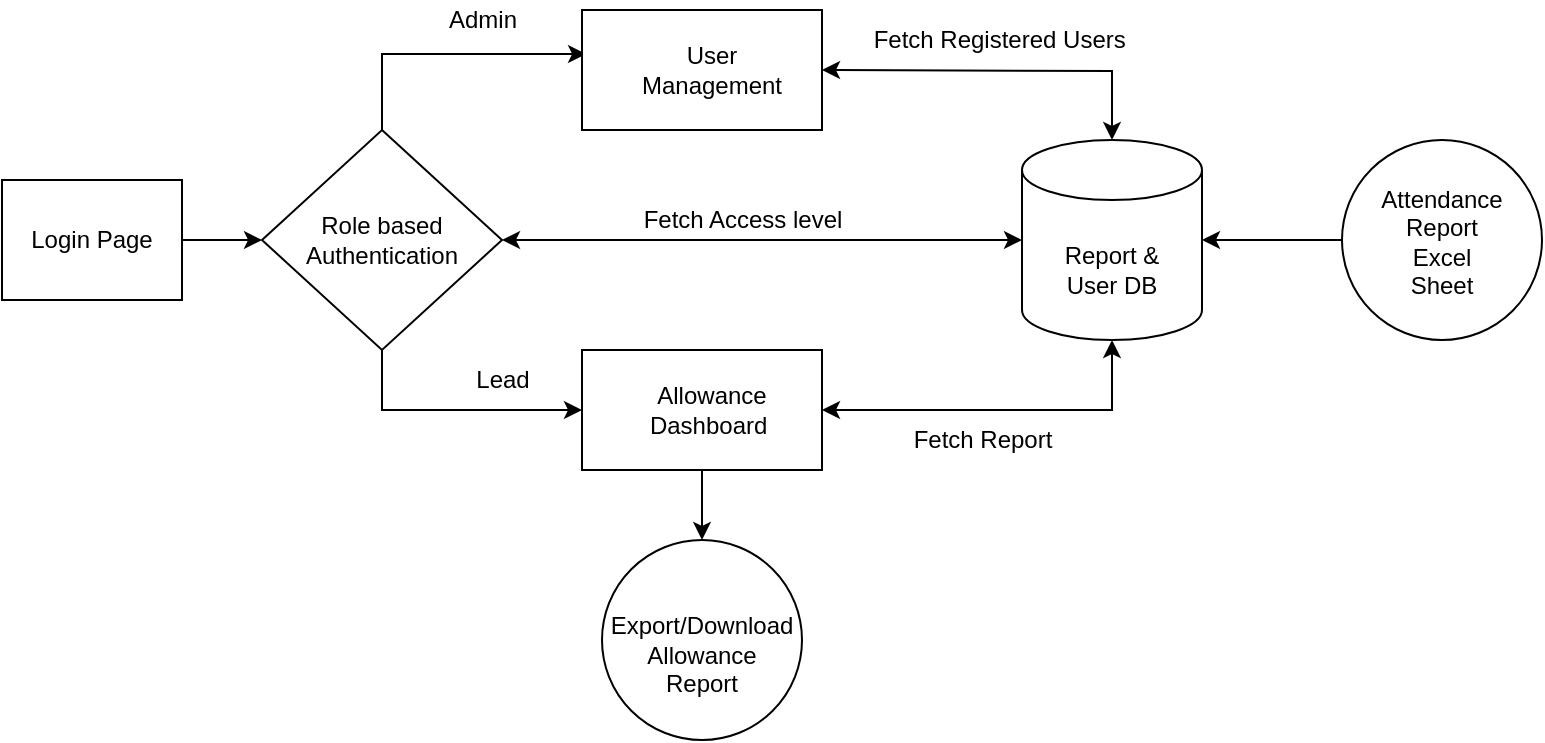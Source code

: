 <mxfile version="16.4.3" type="github">
  <diagram id="xnnhH7ihNPHG_zdihqJI" name="Page-1">
    <mxGraphModel dx="868" dy="450" grid="1" gridSize="10" guides="1" tooltips="1" connect="1" arrows="1" fold="1" page="1" pageScale="1" pageWidth="850" pageHeight="1100" math="0" shadow="0">
      <root>
        <mxCell id="0" />
        <mxCell id="1" parent="0" />
        <mxCell id="rzNtCp98UngA0Fu8ecL7-3" style="edgeStyle=orthogonalEdgeStyle;rounded=0;orthogonalLoop=1;jettySize=auto;html=1;" edge="1" parent="1" source="rzNtCp98UngA0Fu8ecL7-1" target="rzNtCp98UngA0Fu8ecL7-4">
          <mxGeometry relative="1" as="geometry">
            <mxPoint x="190" y="200" as="targetPoint" />
          </mxGeometry>
        </mxCell>
        <mxCell id="rzNtCp98UngA0Fu8ecL7-1" value="" style="rounded=0;whiteSpace=wrap;html=1;" vertex="1" parent="1">
          <mxGeometry x="30" y="170" width="90" height="60" as="geometry" />
        </mxCell>
        <mxCell id="rzNtCp98UngA0Fu8ecL7-2" value="Login Page" style="text;html=1;strokeColor=none;fillColor=none;align=center;verticalAlign=middle;whiteSpace=wrap;rounded=0;" vertex="1" parent="1">
          <mxGeometry x="40" y="182.5" width="70" height="35" as="geometry" />
        </mxCell>
        <mxCell id="rzNtCp98UngA0Fu8ecL7-11" style="edgeStyle=orthogonalEdgeStyle;rounded=0;orthogonalLoop=1;jettySize=auto;html=1;" edge="1" parent="1" source="rzNtCp98UngA0Fu8ecL7-4" target="rzNtCp98UngA0Fu8ecL7-9">
          <mxGeometry relative="1" as="geometry">
            <Array as="points">
              <mxPoint x="220" y="285" />
            </Array>
          </mxGeometry>
        </mxCell>
        <mxCell id="rzNtCp98UngA0Fu8ecL7-12" style="edgeStyle=orthogonalEdgeStyle;rounded=0;orthogonalLoop=1;jettySize=auto;html=1;exitX=0.5;exitY=0;exitDx=0;exitDy=0;entryX=0.017;entryY=0.367;entryDx=0;entryDy=0;entryPerimeter=0;" edge="1" parent="1" source="rzNtCp98UngA0Fu8ecL7-4" target="rzNtCp98UngA0Fu8ecL7-7">
          <mxGeometry relative="1" as="geometry" />
        </mxCell>
        <mxCell id="rzNtCp98UngA0Fu8ecL7-30" style="edgeStyle=orthogonalEdgeStyle;rounded=0;orthogonalLoop=1;jettySize=auto;html=1;entryX=0;entryY=0.5;entryDx=0;entryDy=0;entryPerimeter=0;startArrow=classic;startFill=1;" edge="1" parent="1" source="rzNtCp98UngA0Fu8ecL7-4" target="rzNtCp98UngA0Fu8ecL7-13">
          <mxGeometry relative="1" as="geometry" />
        </mxCell>
        <mxCell id="rzNtCp98UngA0Fu8ecL7-4" value="" style="rhombus;whiteSpace=wrap;html=1;" vertex="1" parent="1">
          <mxGeometry x="160" y="145" width="120" height="110" as="geometry" />
        </mxCell>
        <mxCell id="rzNtCp98UngA0Fu8ecL7-5" value="Role based Authentication" style="text;html=1;strokeColor=none;fillColor=none;align=center;verticalAlign=middle;whiteSpace=wrap;rounded=0;" vertex="1" parent="1">
          <mxGeometry x="190" y="185" width="60" height="30" as="geometry" />
        </mxCell>
        <mxCell id="rzNtCp98UngA0Fu8ecL7-7" value="" style="rounded=0;whiteSpace=wrap;html=1;" vertex="1" parent="1">
          <mxGeometry x="320" y="85" width="120" height="60" as="geometry" />
        </mxCell>
        <mxCell id="rzNtCp98UngA0Fu8ecL7-15" style="edgeStyle=orthogonalEdgeStyle;rounded=0;orthogonalLoop=1;jettySize=auto;html=1;startArrow=classic;startFill=1;" edge="1" parent="1" target="rzNtCp98UngA0Fu8ecL7-13">
          <mxGeometry relative="1" as="geometry">
            <mxPoint x="440" y="115" as="sourcePoint" />
          </mxGeometry>
        </mxCell>
        <mxCell id="rzNtCp98UngA0Fu8ecL7-8" value="User Management" style="text;html=1;strokeColor=none;fillColor=none;align=center;verticalAlign=middle;whiteSpace=wrap;rounded=0;" vertex="1" parent="1">
          <mxGeometry x="345" y="95" width="80" height="40" as="geometry" />
        </mxCell>
        <mxCell id="rzNtCp98UngA0Fu8ecL7-27" style="edgeStyle=orthogonalEdgeStyle;rounded=0;orthogonalLoop=1;jettySize=auto;html=1;entryX=0.5;entryY=0;entryDx=0;entryDy=0;" edge="1" parent="1" source="rzNtCp98UngA0Fu8ecL7-9" target="rzNtCp98UngA0Fu8ecL7-20">
          <mxGeometry relative="1" as="geometry" />
        </mxCell>
        <mxCell id="rzNtCp98UngA0Fu8ecL7-9" value="" style="rounded=0;whiteSpace=wrap;html=1;" vertex="1" parent="1">
          <mxGeometry x="320" y="255" width="120" height="60" as="geometry" />
        </mxCell>
        <mxCell id="rzNtCp98UngA0Fu8ecL7-10" value="Allowance Dashboard&amp;nbsp;" style="text;html=1;strokeColor=none;fillColor=none;align=center;verticalAlign=middle;whiteSpace=wrap;rounded=0;" vertex="1" parent="1">
          <mxGeometry x="350" y="270" width="70" height="30" as="geometry" />
        </mxCell>
        <mxCell id="rzNtCp98UngA0Fu8ecL7-16" style="edgeStyle=orthogonalEdgeStyle;rounded=0;orthogonalLoop=1;jettySize=auto;html=1;entryX=1;entryY=0.5;entryDx=0;entryDy=0;exitX=0.5;exitY=1;exitDx=0;exitDy=0;exitPerimeter=0;startArrow=classic;startFill=1;" edge="1" parent="1" source="rzNtCp98UngA0Fu8ecL7-13" target="rzNtCp98UngA0Fu8ecL7-9">
          <mxGeometry relative="1" as="geometry">
            <mxPoint x="500" y="250" as="targetPoint" />
            <Array as="points">
              <mxPoint x="585" y="285" />
            </Array>
          </mxGeometry>
        </mxCell>
        <mxCell id="rzNtCp98UngA0Fu8ecL7-13" value="" style="shape=cylinder3;whiteSpace=wrap;html=1;boundedLbl=1;backgroundOutline=1;size=15;" vertex="1" parent="1">
          <mxGeometry x="540" y="150" width="90" height="100" as="geometry" />
        </mxCell>
        <mxCell id="rzNtCp98UngA0Fu8ecL7-14" value="Report &amp;amp; User DB" style="text;html=1;strokeColor=none;fillColor=none;align=center;verticalAlign=middle;whiteSpace=wrap;rounded=0;" vertex="1" parent="1">
          <mxGeometry x="555" y="200" width="60" height="30" as="geometry" />
        </mxCell>
        <mxCell id="rzNtCp98UngA0Fu8ecL7-19" style="edgeStyle=orthogonalEdgeStyle;rounded=0;orthogonalLoop=1;jettySize=auto;html=1;entryX=1;entryY=0.5;entryDx=0;entryDy=0;entryPerimeter=0;" edge="1" parent="1" source="rzNtCp98UngA0Fu8ecL7-17" target="rzNtCp98UngA0Fu8ecL7-13">
          <mxGeometry relative="1" as="geometry" />
        </mxCell>
        <mxCell id="rzNtCp98UngA0Fu8ecL7-17" value="" style="ellipse;whiteSpace=wrap;html=1;aspect=fixed;" vertex="1" parent="1">
          <mxGeometry x="700" y="150" width="100" height="100" as="geometry" />
        </mxCell>
        <mxCell id="rzNtCp98UngA0Fu8ecL7-18" value="Attendance Report Excel Sheet" style="text;html=1;strokeColor=none;fillColor=none;align=center;verticalAlign=middle;whiteSpace=wrap;rounded=0;" vertex="1" parent="1">
          <mxGeometry x="720" y="170" width="60" height="62.5" as="geometry" />
        </mxCell>
        <mxCell id="rzNtCp98UngA0Fu8ecL7-20" value="" style="ellipse;whiteSpace=wrap;html=1;aspect=fixed;" vertex="1" parent="1">
          <mxGeometry x="330" y="350" width="100" height="100" as="geometry" />
        </mxCell>
        <mxCell id="rzNtCp98UngA0Fu8ecL7-21" value="&lt;br&gt;Export/Download Allowance Report" style="text;html=1;strokeColor=none;fillColor=none;align=center;verticalAlign=middle;whiteSpace=wrap;rounded=0;" vertex="1" parent="1">
          <mxGeometry x="350" y="370" width="60" height="60" as="geometry" />
        </mxCell>
        <mxCell id="rzNtCp98UngA0Fu8ecL7-25" value="Admin" style="text;html=1;align=center;verticalAlign=middle;resizable=0;points=[];autosize=1;strokeColor=none;fillColor=none;" vertex="1" parent="1">
          <mxGeometry x="245" y="80" width="50" height="20" as="geometry" />
        </mxCell>
        <mxCell id="rzNtCp98UngA0Fu8ecL7-26" value="Lead" style="text;html=1;align=center;verticalAlign=middle;resizable=0;points=[];autosize=1;strokeColor=none;fillColor=none;" vertex="1" parent="1">
          <mxGeometry x="260" y="260" width="40" height="20" as="geometry" />
        </mxCell>
        <mxCell id="rzNtCp98UngA0Fu8ecL7-31" value="Fetch Access level" style="text;html=1;align=center;verticalAlign=middle;resizable=0;points=[];autosize=1;strokeColor=none;fillColor=none;" vertex="1" parent="1">
          <mxGeometry x="345" y="180" width="110" height="20" as="geometry" />
        </mxCell>
        <mxCell id="rzNtCp98UngA0Fu8ecL7-32" value="Fetch Registered Users&amp;nbsp;" style="text;html=1;align=center;verticalAlign=middle;resizable=0;points=[];autosize=1;strokeColor=none;fillColor=none;" vertex="1" parent="1">
          <mxGeometry x="460" y="90" width="140" height="20" as="geometry" />
        </mxCell>
        <mxCell id="rzNtCp98UngA0Fu8ecL7-33" value="Fetch Report" style="text;html=1;align=center;verticalAlign=middle;resizable=0;points=[];autosize=1;strokeColor=none;fillColor=none;" vertex="1" parent="1">
          <mxGeometry x="480" y="290" width="80" height="20" as="geometry" />
        </mxCell>
      </root>
    </mxGraphModel>
  </diagram>
</mxfile>
